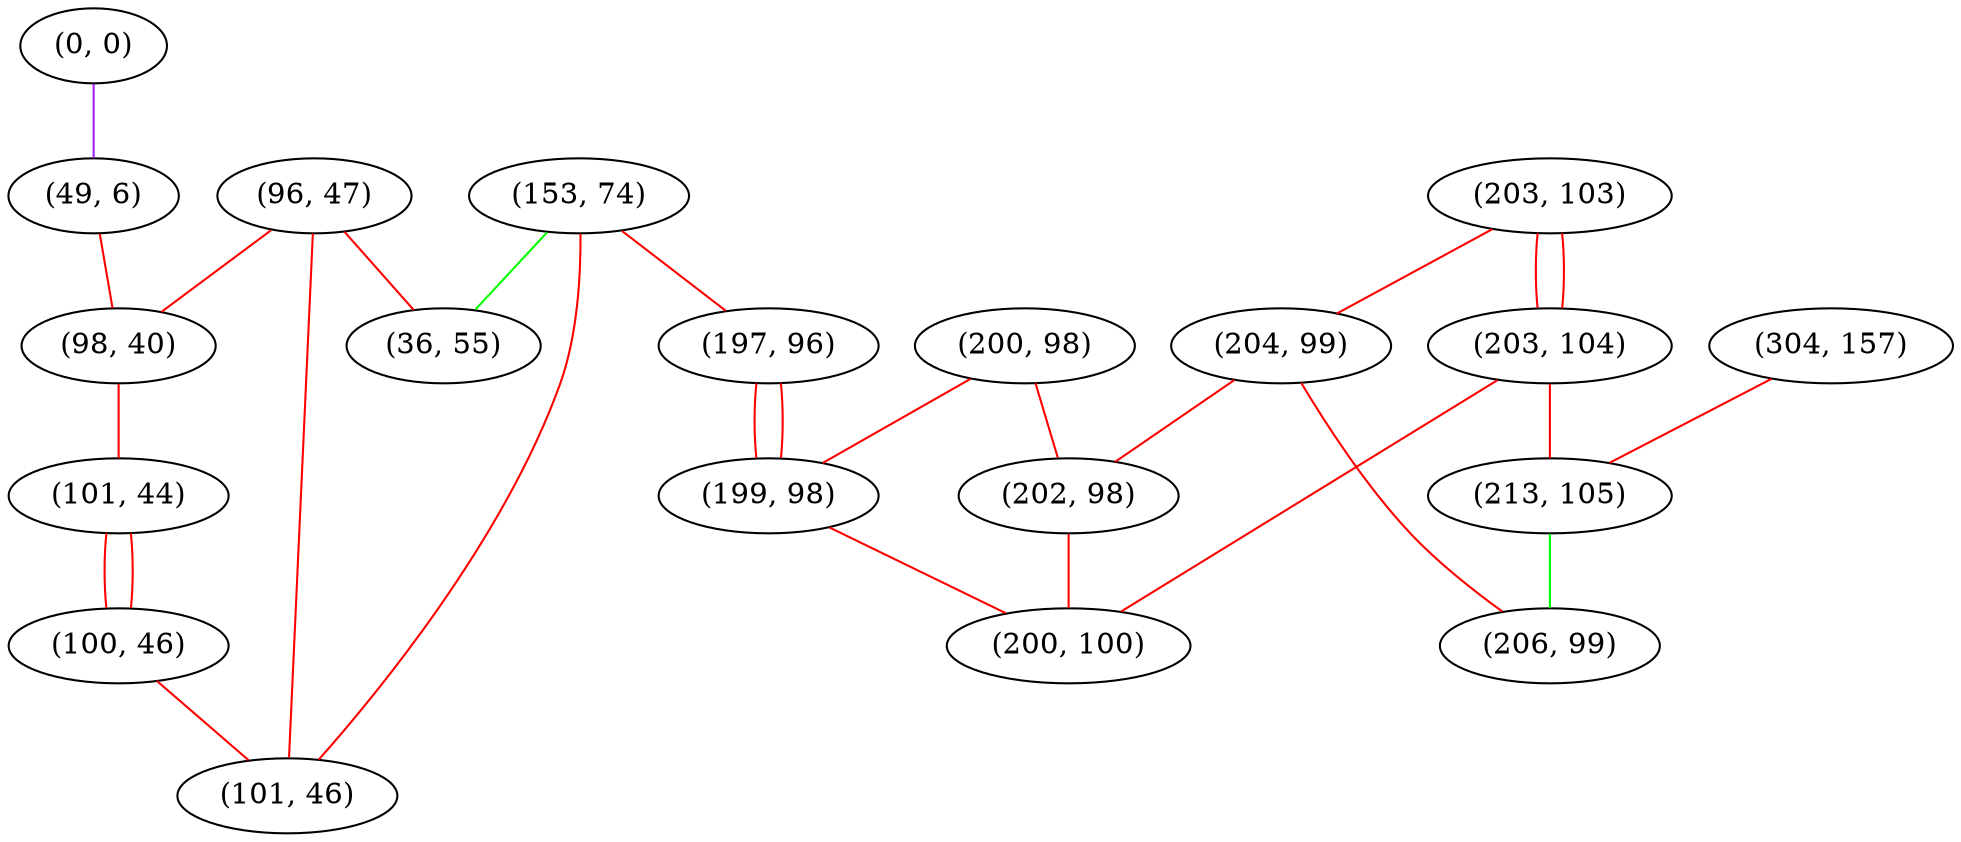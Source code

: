graph "" {
"(153, 74)";
"(203, 103)";
"(0, 0)";
"(49, 6)";
"(200, 98)";
"(96, 47)";
"(203, 104)";
"(98, 40)";
"(101, 44)";
"(304, 157)";
"(100, 46)";
"(101, 46)";
"(213, 105)";
"(36, 55)";
"(204, 99)";
"(197, 96)";
"(206, 99)";
"(202, 98)";
"(199, 98)";
"(200, 100)";
"(153, 74)" -- "(101, 46)"  [color=red, key=0, weight=1];
"(153, 74)" -- "(36, 55)"  [color=green, key=0, weight=2];
"(153, 74)" -- "(197, 96)"  [color=red, key=0, weight=1];
"(203, 103)" -- "(203, 104)"  [color=red, key=0, weight=1];
"(203, 103)" -- "(203, 104)"  [color=red, key=1, weight=1];
"(203, 103)" -- "(204, 99)"  [color=red, key=0, weight=1];
"(0, 0)" -- "(49, 6)"  [color=purple, key=0, weight=4];
"(49, 6)" -- "(98, 40)"  [color=red, key=0, weight=1];
"(200, 98)" -- "(199, 98)"  [color=red, key=0, weight=1];
"(200, 98)" -- "(202, 98)"  [color=red, key=0, weight=1];
"(96, 47)" -- "(101, 46)"  [color=red, key=0, weight=1];
"(96, 47)" -- "(98, 40)"  [color=red, key=0, weight=1];
"(96, 47)" -- "(36, 55)"  [color=red, key=0, weight=1];
"(203, 104)" -- "(213, 105)"  [color=red, key=0, weight=1];
"(203, 104)" -- "(200, 100)"  [color=red, key=0, weight=1];
"(98, 40)" -- "(101, 44)"  [color=red, key=0, weight=1];
"(101, 44)" -- "(100, 46)"  [color=red, key=0, weight=1];
"(101, 44)" -- "(100, 46)"  [color=red, key=1, weight=1];
"(304, 157)" -- "(213, 105)"  [color=red, key=0, weight=1];
"(100, 46)" -- "(101, 46)"  [color=red, key=0, weight=1];
"(213, 105)" -- "(206, 99)"  [color=green, key=0, weight=2];
"(204, 99)" -- "(206, 99)"  [color=red, key=0, weight=1];
"(204, 99)" -- "(202, 98)"  [color=red, key=0, weight=1];
"(197, 96)" -- "(199, 98)"  [color=red, key=0, weight=1];
"(197, 96)" -- "(199, 98)"  [color=red, key=1, weight=1];
"(202, 98)" -- "(200, 100)"  [color=red, key=0, weight=1];
"(199, 98)" -- "(200, 100)"  [color=red, key=0, weight=1];
}
